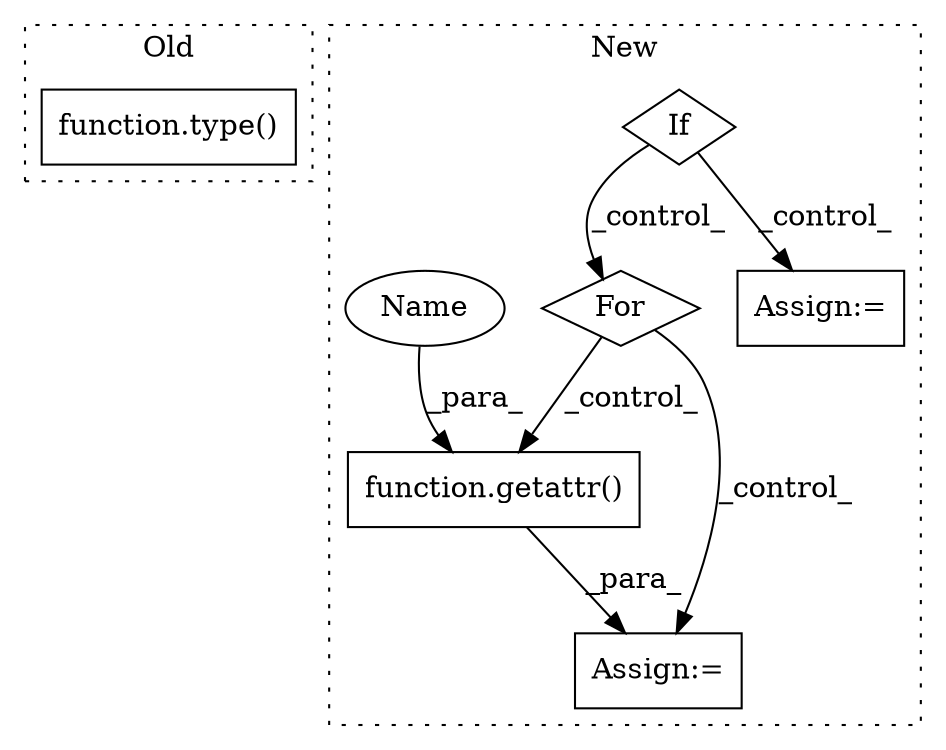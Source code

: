 digraph G {
subgraph cluster0 {
1 [label="function.type()" a="75" s="2553,2559" l="5,1" shape="box"];
label = "Old";
style="dotted";
}
subgraph cluster1 {
2 [label="function.getattr()" a="75" s="1365,1395" l="8,1" shape="box"];
3 [label="Assign:=" a="68" s="1362" l="3" shape="box"];
4 [label="If" a="96" s="1284" l="3" shape="diamond"];
5 [label="For" a="107" s="1313,1338" l="4,18" shape="diamond"];
6 [label="Assign:=" a="68" s="1854" l="3" shape="box"];
7 [label="Name" a="87" s="1384" l="11" shape="ellipse"];
label = "New";
style="dotted";
}
2 -> 3 [label="_para_"];
4 -> 5 [label="_control_"];
4 -> 6 [label="_control_"];
5 -> 3 [label="_control_"];
5 -> 2 [label="_control_"];
7 -> 2 [label="_para_"];
}
